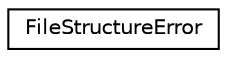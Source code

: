 digraph "Graphical Class Hierarchy"
{
 // LATEX_PDF_SIZE
  edge [fontname="Helvetica",fontsize="10",labelfontname="Helvetica",labelfontsize="10"];
  node [fontname="Helvetica",fontsize="10",shape=record];
  rankdir="LR";
  Node0 [label="FileStructureError",height=0.2,width=0.4,color="black", fillcolor="white", style="filled",URL="$class_file_structure_error.html",tooltip=" "];
}
